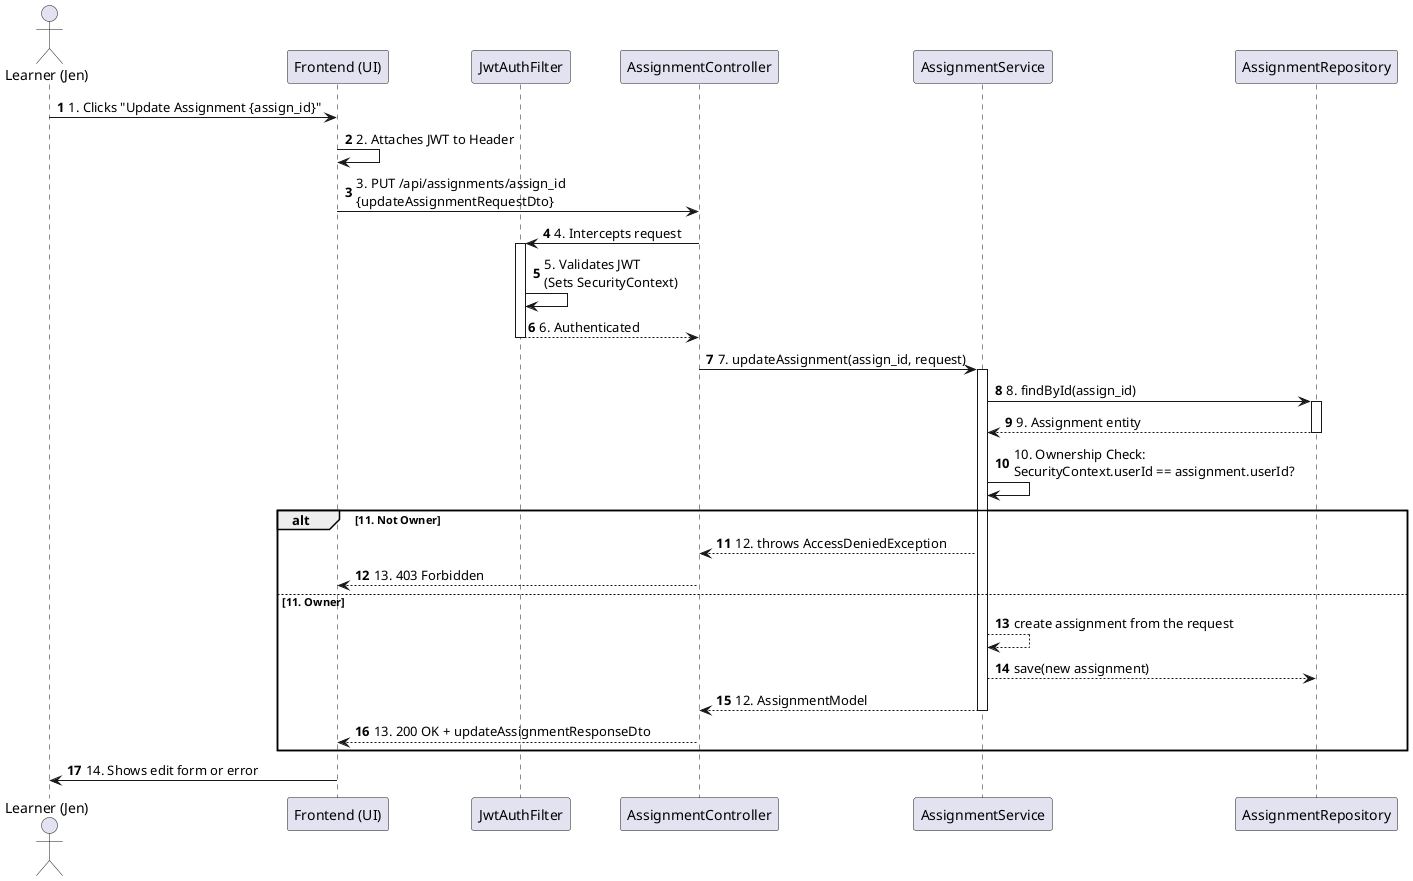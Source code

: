 @startuml
actor User as "Learner (Jen)"
participant Frontend as "Frontend (UI)"
participant "JwtAuthFilter" as AuthFilter
participant "AssignmentController" as Controller
participant "AssignmentService" as Service
participant "AssignmentRepository" as Repository

autonumber

User -> Frontend : 1. Clicks "Update Assignment {assign_id}"
Frontend -> Frontend : 2. Attaches JWT to Header
Frontend -> Controller : 3. PUT /api/assignments/assign_id\n{updateAssignmentRequestDto}

Controller -> AuthFilter : 4. Intercepts request
activate AuthFilter
AuthFilter -> AuthFilter : 5. Validates JWT\n(Sets SecurityContext)
AuthFilter --> Controller : 6. Authenticated
deactivate AuthFilter

Controller -> Service : 7. updateAssignment(assign_id, request)
activate Service

Service -> Repository : 8. findById(assign_id)
activate Repository
Repository --> Service : 9. Assignment entity
deactivate Repository

Service -> Service : 10. Ownership Check:\nSecurityContext.userId == assignment.userId?
alt 11. Not Owner
    Service --> Controller : 12. throws AccessDeniedException
    Controller --> Frontend : 13. 403 Forbidden
else 11. Owner
    Service --> Service : create assignment from the request
    Service --> Repository : save(new assignment)
    Service --> Controller : 12. AssignmentModel

    deactivate Service
    Controller --> Frontend : 13. 200 OK + updateAssignmentResponseDto
end

Frontend -> User : 14. Shows edit form or error

@enduml